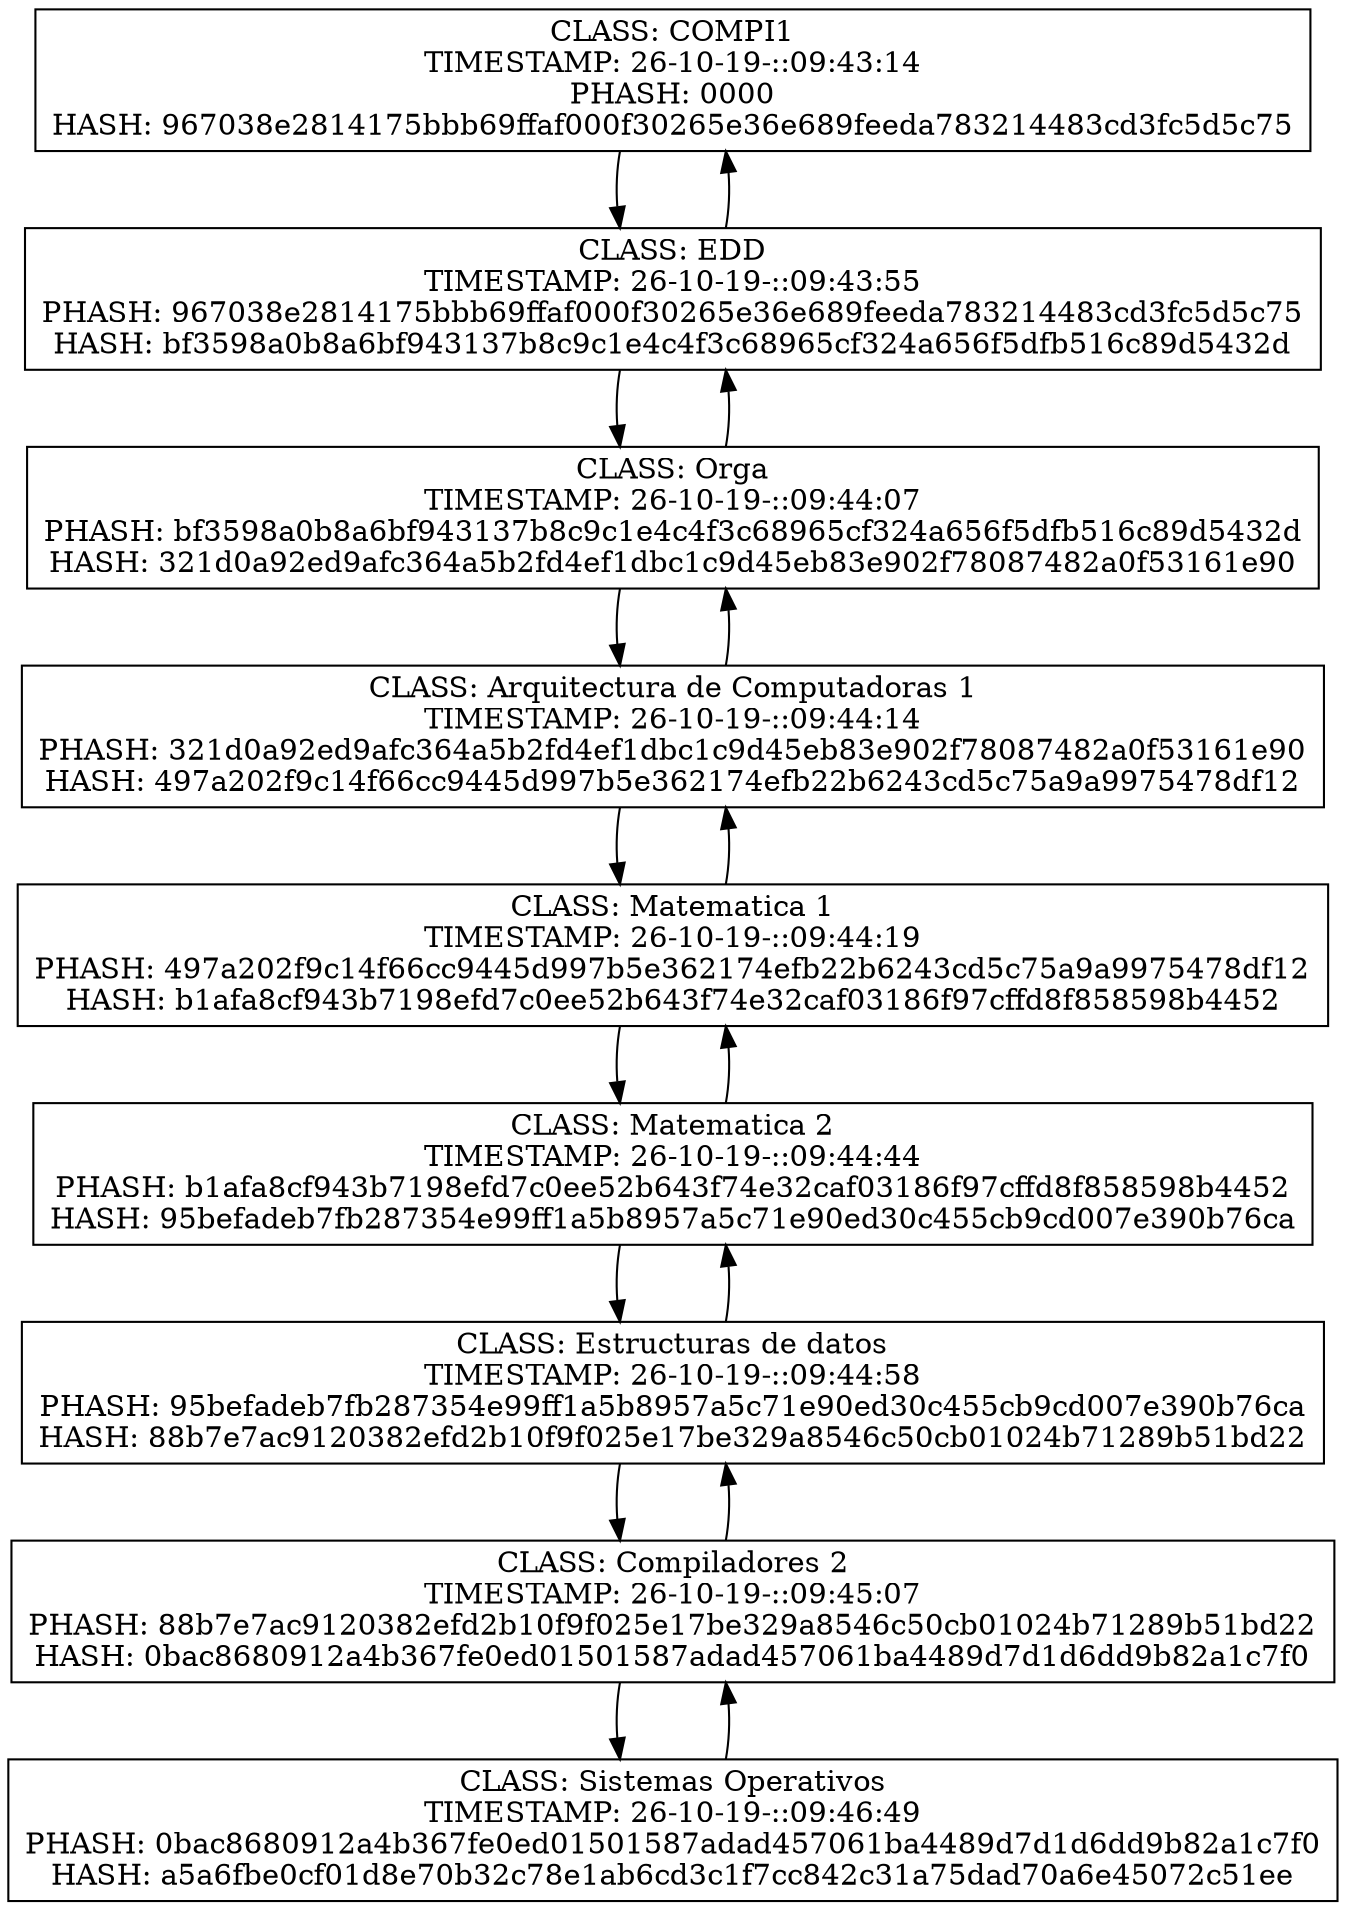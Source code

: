 digraph grafico{
node [shape = record];
graph [nodesep = 1];
rankdir=TB;
0[label="CLASS: COMPI1\nTIMESTAMP: 26-10-19-::09:43:14\nPHASH: 0000\nHASH: 967038e2814175bbb69ffaf000f30265e36e689feeda783214483cd3fc5d5c75"];
0->1;
1[label="CLASS: EDD\nTIMESTAMP: 26-10-19-::09:43:55\nPHASH: 967038e2814175bbb69ffaf000f30265e36e689feeda783214483cd3fc5d5c75\nHASH: bf3598a0b8a6bf943137b8c9c1e4c4f3c68965cf324a656f5dfb516c89d5432d"];
1->2;
1->0;
2[label="CLASS: Orga\nTIMESTAMP: 26-10-19-::09:44:07\nPHASH: bf3598a0b8a6bf943137b8c9c1e4c4f3c68965cf324a656f5dfb516c89d5432d\nHASH: 321d0a92ed9afc364a5b2fd4ef1dbc1c9d45eb83e902f78087482a0f53161e90"];
2->3;
2->1;
3[label="CLASS: Arquitectura de Computadoras 1\nTIMESTAMP: 26-10-19-::09:44:14\nPHASH: 321d0a92ed9afc364a5b2fd4ef1dbc1c9d45eb83e902f78087482a0f53161e90\nHASH: 497a202f9c14f66cc9445d997b5e362174efb22b6243cd5c75a9a9975478df12"];
3->4;
3->2;
4[label="CLASS: Matematica 1\nTIMESTAMP: 26-10-19-::09:44:19\nPHASH: 497a202f9c14f66cc9445d997b5e362174efb22b6243cd5c75a9a9975478df12\nHASH: b1afa8cf943b7198efd7c0ee52b643f74e32caf03186f97cffd8f858598b4452"];
4->5;
4->3;
5[label="CLASS: Matematica 2\nTIMESTAMP: 26-10-19-::09:44:44\nPHASH: b1afa8cf943b7198efd7c0ee52b643f74e32caf03186f97cffd8f858598b4452\nHASH: 95befadeb7fb287354e99ff1a5b8957a5c71e90ed30c455cb9cd007e390b76ca"];
5->6;
5->4;
6[label="CLASS: Estructuras de datos\nTIMESTAMP: 26-10-19-::09:44:58\nPHASH: 95befadeb7fb287354e99ff1a5b8957a5c71e90ed30c455cb9cd007e390b76ca\nHASH: 88b7e7ac9120382efd2b10f9f025e17be329a8546c50cb01024b71289b51bd22"];
6->7;
6->5;
7[label="CLASS: Compiladores 2\nTIMESTAMP: 26-10-19-::09:45:07\nPHASH: 88b7e7ac9120382efd2b10f9f025e17be329a8546c50cb01024b71289b51bd22\nHASH: 0bac8680912a4b367fe0ed01501587adad457061ba4489d7d1d6dd9b82a1c7f0"];
7->8;
7->6;
8[label="CLASS: Sistemas Operativos\nTIMESTAMP: 26-10-19-::09:46:49\nPHASH: 0bac8680912a4b367fe0ed01501587adad457061ba4489d7d1d6dd9b82a1c7f0\nHASH: a5a6fbe0cf01d8e70b32c78e1ab6cd3c1f7cc842c31a75dad70a6e45072c51ee"];
8->7;
}
